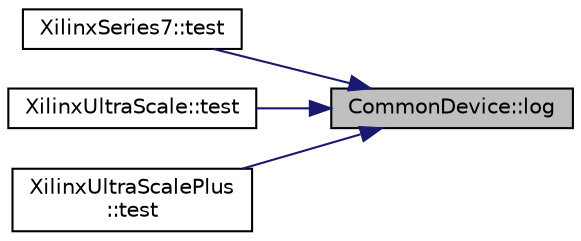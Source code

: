 digraph "CommonDevice::log"
{
 // INTERACTIVE_SVG=YES
 // LATEX_PDF_SIZE
  edge [fontname="Helvetica",fontsize="10",labelfontname="Helvetica",labelfontsize="10"];
  node [fontname="Helvetica",fontsize="10",shape=record];
  rankdir="RL";
  Node1 [label="CommonDevice::log",height=0.2,width=0.4,color="black", fillcolor="grey75", style="filled", fontcolor="black",tooltip=" "];
  Node1 -> Node2 [dir="back",color="midnightblue",fontsize="10",style="solid",fontname="Helvetica"];
  Node2 [label="XilinxSeries7::test",height=0.2,width=0.4,color="black", fillcolor="white", style="filled",URL="$classXilinxSeries7.html#a73abeaae240b21bea1673ef733d78944",tooltip=" "];
  Node1 -> Node3 [dir="back",color="midnightblue",fontsize="10",style="solid",fontname="Helvetica"];
  Node3 [label="XilinxUltraScale::test",height=0.2,width=0.4,color="black", fillcolor="white", style="filled",URL="$classXilinxUltraScale.html#a3e4be4a980b2530bc05f0bc5d625db64",tooltip=" "];
  Node1 -> Node4 [dir="back",color="midnightblue",fontsize="10",style="solid",fontname="Helvetica"];
  Node4 [label="XilinxUltraScalePlus\l::test",height=0.2,width=0.4,color="black", fillcolor="white", style="filled",URL="$classXilinxUltraScalePlus.html#a2598890121398b39d82ad1d14f947ecc",tooltip=" "];
}
